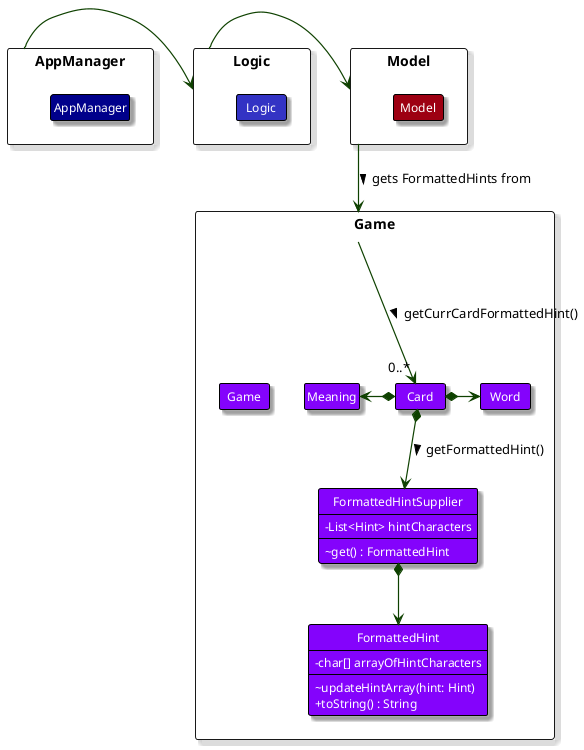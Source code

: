 @startuml

skinparam BackgroundColor #FFFFFFF

skinparam Shadowing false

skinparam Class {
    FontColor #FFFFFF
    BorderThickness 1
    BorderColor #000000
    StereotypeFontColor #FFFFFF
    FontName Arial
    FontSize 14
    AttributeFontColor #FFFFFF
    AttributeFontSize 12
}

skinparam MinClassWidth 50
skinparam ParticipantPadding 10
skinparam Shadowing true
skinparam DefaultTextAlignment center
skinparam packageStyle Rectangle
skinparam classAttributeIconSize 0

hide footbox
hide circle
hide empty members

skinparam arrowThickness 1.2
skinparam arrowColor #0E4100
skinparam classBackgroundColor #654321

package AppManager <<Rectangle>> {

Class AppManager #00008b {

}

}

package Logic <<Rectangle>> {

Class Logic #3333C4 {

}

}

package Model <<Rectangle>> {

Class Model #9D0012 {

}

}

package Game <<Rectangle>>{

Class Game #8403fc {

}

Class Card #8403fc {

}

Class FormattedHintSupplier #8403fc {
    -List<Hint> hintCharacters
    ~get() : FormattedHint

}

Class Word #8403fc {

}

Class Meaning #8403fc {

}

Class FormattedHint #8403fc {
    -char[] arrayOfHintCharacters
    ~updateHintArray(hint: Hint)
    +toString() : String
}

}

AppManager -right-> Logic
Logic -right-> Model
Model -down-> Game : gets FormattedHints from >

Game -down-->"0..*" Card : getCurrCardFormattedHint() >
Card *-down-> FormattedHintSupplier : getFormattedHint() >
Card *-right-> Word
Card *-left-> Meaning
FormattedHintSupplier *-down-> FormattedHint
@enduml
